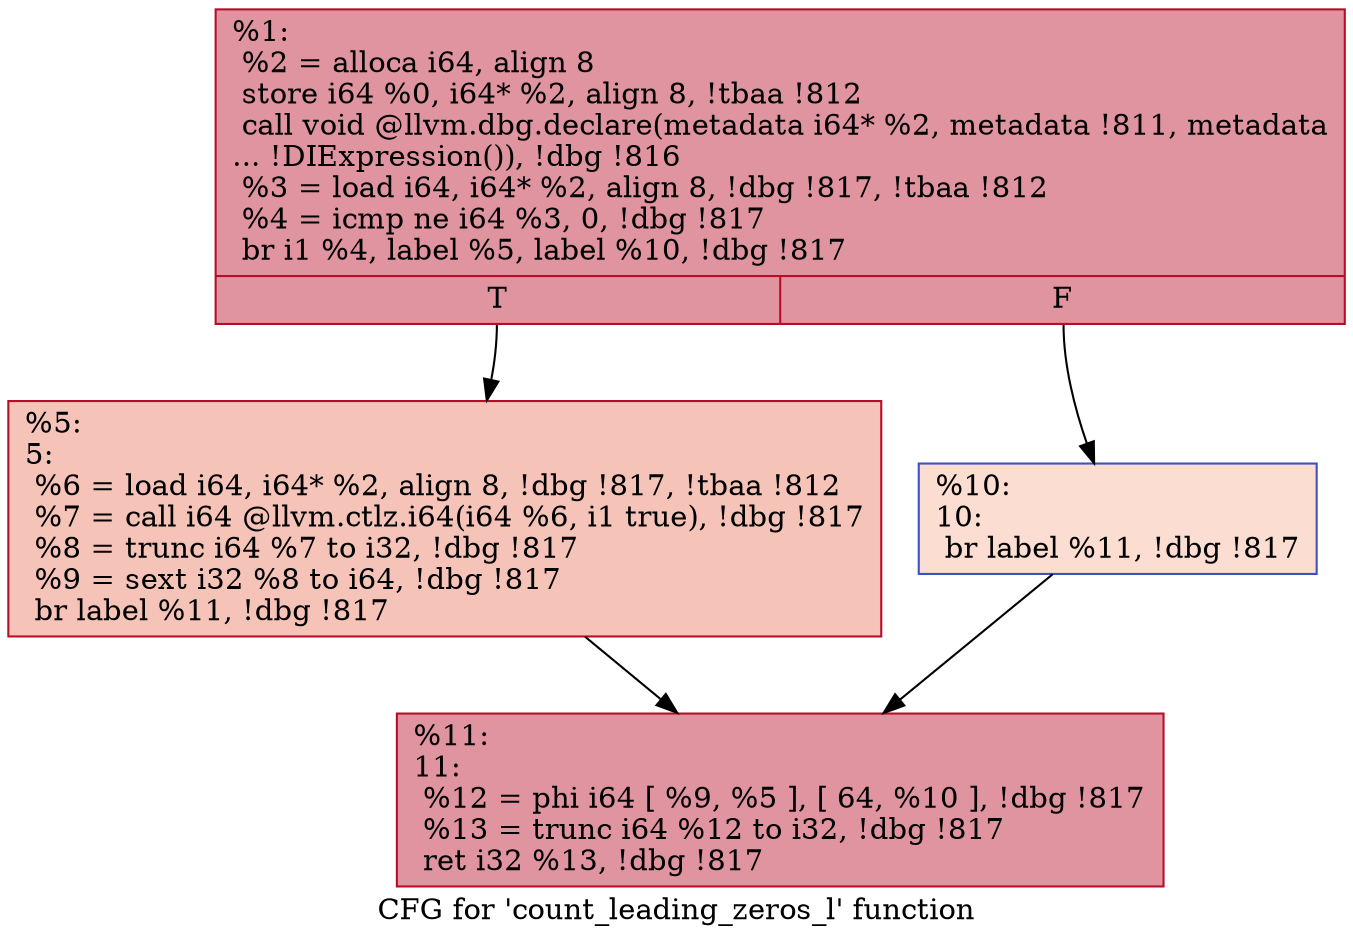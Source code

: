 digraph "CFG for 'count_leading_zeros_l' function" {
	label="CFG for 'count_leading_zeros_l' function";

	Node0x780ff0 [shape=record,color="#b70d28ff", style=filled, fillcolor="#b70d2870",label="{%1:\l  %2 = alloca i64, align 8\l  store i64 %0, i64* %2, align 8, !tbaa !812\l  call void @llvm.dbg.declare(metadata i64* %2, metadata !811, metadata\l... !DIExpression()), !dbg !816\l  %3 = load i64, i64* %2, align 8, !dbg !817, !tbaa !812\l  %4 = icmp ne i64 %3, 0, !dbg !817\l  br i1 %4, label %5, label %10, !dbg !817\l|{<s0>T|<s1>F}}"];
	Node0x780ff0:s0 -> Node0x80ae70;
	Node0x780ff0:s1 -> Node0x80aec0;
	Node0x80ae70 [shape=record,color="#b70d28ff", style=filled, fillcolor="#e8765c70",label="{%5:\l5:                                                \l  %6 = load i64, i64* %2, align 8, !dbg !817, !tbaa !812\l  %7 = call i64 @llvm.ctlz.i64(i64 %6, i1 true), !dbg !817\l  %8 = trunc i64 %7 to i32, !dbg !817\l  %9 = sext i32 %8 to i64, !dbg !817\l  br label %11, !dbg !817\l}"];
	Node0x80ae70 -> Node0x80af10;
	Node0x80aec0 [shape=record,color="#3d50c3ff", style=filled, fillcolor="#f7b39670",label="{%10:\l10:                                               \l  br label %11, !dbg !817\l}"];
	Node0x80aec0 -> Node0x80af10;
	Node0x80af10 [shape=record,color="#b70d28ff", style=filled, fillcolor="#b70d2870",label="{%11:\l11:                                               \l  %12 = phi i64 [ %9, %5 ], [ 64, %10 ], !dbg !817\l  %13 = trunc i64 %12 to i32, !dbg !817\l  ret i32 %13, !dbg !817\l}"];
}
